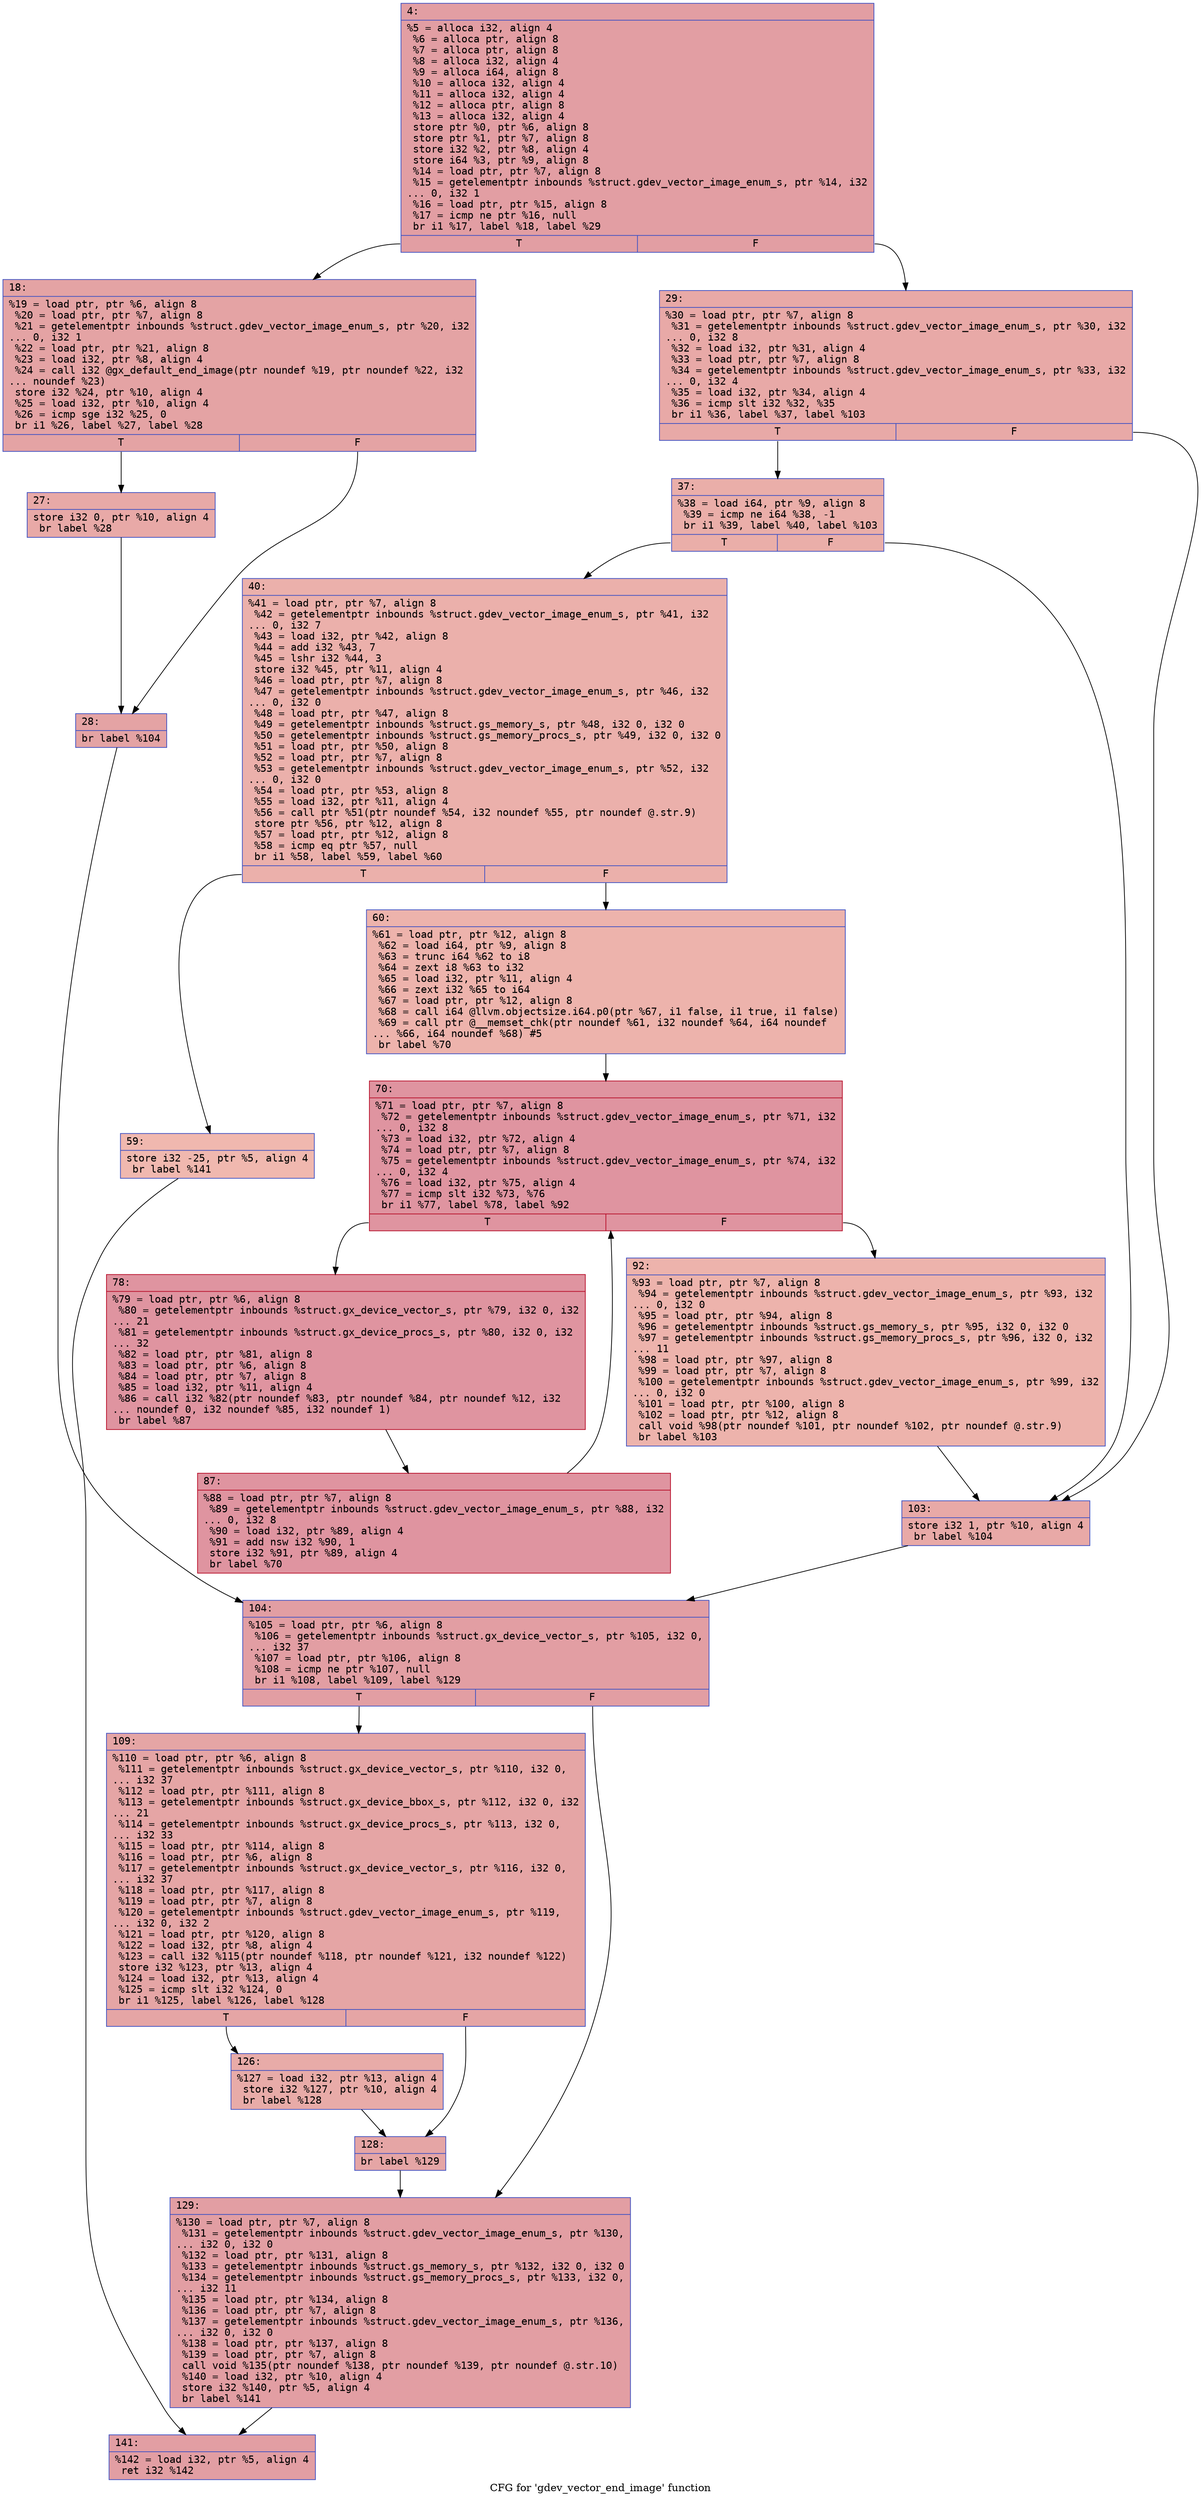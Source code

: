 digraph "CFG for 'gdev_vector_end_image' function" {
	label="CFG for 'gdev_vector_end_image' function";

	Node0x6000009ced00 [shape=record,color="#3d50c3ff", style=filled, fillcolor="#be242e70" fontname="Courier",label="{4:\l|  %5 = alloca i32, align 4\l  %6 = alloca ptr, align 8\l  %7 = alloca ptr, align 8\l  %8 = alloca i32, align 4\l  %9 = alloca i64, align 8\l  %10 = alloca i32, align 4\l  %11 = alloca i32, align 4\l  %12 = alloca ptr, align 8\l  %13 = alloca i32, align 4\l  store ptr %0, ptr %6, align 8\l  store ptr %1, ptr %7, align 8\l  store i32 %2, ptr %8, align 4\l  store i64 %3, ptr %9, align 8\l  %14 = load ptr, ptr %7, align 8\l  %15 = getelementptr inbounds %struct.gdev_vector_image_enum_s, ptr %14, i32\l... 0, i32 1\l  %16 = load ptr, ptr %15, align 8\l  %17 = icmp ne ptr %16, null\l  br i1 %17, label %18, label %29\l|{<s0>T|<s1>F}}"];
	Node0x6000009ced00:s0 -> Node0x6000009ced50[tooltip="4 -> 18\nProbability 62.50%" ];
	Node0x6000009ced00:s1 -> Node0x6000009cee40[tooltip="4 -> 29\nProbability 37.50%" ];
	Node0x6000009ced50 [shape=record,color="#3d50c3ff", style=filled, fillcolor="#c32e3170" fontname="Courier",label="{18:\l|  %19 = load ptr, ptr %6, align 8\l  %20 = load ptr, ptr %7, align 8\l  %21 = getelementptr inbounds %struct.gdev_vector_image_enum_s, ptr %20, i32\l... 0, i32 1\l  %22 = load ptr, ptr %21, align 8\l  %23 = load i32, ptr %8, align 4\l  %24 = call i32 @gx_default_end_image(ptr noundef %19, ptr noundef %22, i32\l... noundef %23)\l  store i32 %24, ptr %10, align 4\l  %25 = load i32, ptr %10, align 4\l  %26 = icmp sge i32 %25, 0\l  br i1 %26, label %27, label %28\l|{<s0>T|<s1>F}}"];
	Node0x6000009ced50:s0 -> Node0x6000009ceda0[tooltip="18 -> 27\nProbability 50.00%" ];
	Node0x6000009ced50:s1 -> Node0x6000009cedf0[tooltip="18 -> 28\nProbability 50.00%" ];
	Node0x6000009ceda0 [shape=record,color="#3d50c3ff", style=filled, fillcolor="#ca3b3770" fontname="Courier",label="{27:\l|  store i32 0, ptr %10, align 4\l  br label %28\l}"];
	Node0x6000009ceda0 -> Node0x6000009cedf0[tooltip="27 -> 28\nProbability 100.00%" ];
	Node0x6000009cedf0 [shape=record,color="#3d50c3ff", style=filled, fillcolor="#c32e3170" fontname="Courier",label="{28:\l|  br label %104\l}"];
	Node0x6000009cedf0 -> Node0x6000009cf160[tooltip="28 -> 104\nProbability 100.00%" ];
	Node0x6000009cee40 [shape=record,color="#3d50c3ff", style=filled, fillcolor="#ca3b3770" fontname="Courier",label="{29:\l|  %30 = load ptr, ptr %7, align 8\l  %31 = getelementptr inbounds %struct.gdev_vector_image_enum_s, ptr %30, i32\l... 0, i32 8\l  %32 = load i32, ptr %31, align 4\l  %33 = load ptr, ptr %7, align 8\l  %34 = getelementptr inbounds %struct.gdev_vector_image_enum_s, ptr %33, i32\l... 0, i32 4\l  %35 = load i32, ptr %34, align 4\l  %36 = icmp slt i32 %32, %35\l  br i1 %36, label %37, label %103\l|{<s0>T|<s1>F}}"];
	Node0x6000009cee40:s0 -> Node0x6000009cee90[tooltip="29 -> 37\nProbability 50.00%" ];
	Node0x6000009cee40:s1 -> Node0x6000009cf110[tooltip="29 -> 103\nProbability 50.00%" ];
	Node0x6000009cee90 [shape=record,color="#3d50c3ff", style=filled, fillcolor="#d0473d70" fontname="Courier",label="{37:\l|  %38 = load i64, ptr %9, align 8\l  %39 = icmp ne i64 %38, -1\l  br i1 %39, label %40, label %103\l|{<s0>T|<s1>F}}"];
	Node0x6000009cee90:s0 -> Node0x6000009ceee0[tooltip="37 -> 40\nProbability 62.50%" ];
	Node0x6000009cee90:s1 -> Node0x6000009cf110[tooltip="37 -> 103\nProbability 37.50%" ];
	Node0x6000009ceee0 [shape=record,color="#3d50c3ff", style=filled, fillcolor="#d24b4070" fontname="Courier",label="{40:\l|  %41 = load ptr, ptr %7, align 8\l  %42 = getelementptr inbounds %struct.gdev_vector_image_enum_s, ptr %41, i32\l... 0, i32 7\l  %43 = load i32, ptr %42, align 8\l  %44 = add i32 %43, 7\l  %45 = lshr i32 %44, 3\l  store i32 %45, ptr %11, align 4\l  %46 = load ptr, ptr %7, align 8\l  %47 = getelementptr inbounds %struct.gdev_vector_image_enum_s, ptr %46, i32\l... 0, i32 0\l  %48 = load ptr, ptr %47, align 8\l  %49 = getelementptr inbounds %struct.gs_memory_s, ptr %48, i32 0, i32 0\l  %50 = getelementptr inbounds %struct.gs_memory_procs_s, ptr %49, i32 0, i32 0\l  %51 = load ptr, ptr %50, align 8\l  %52 = load ptr, ptr %7, align 8\l  %53 = getelementptr inbounds %struct.gdev_vector_image_enum_s, ptr %52, i32\l... 0, i32 0\l  %54 = load ptr, ptr %53, align 8\l  %55 = load i32, ptr %11, align 4\l  %56 = call ptr %51(ptr noundef %54, i32 noundef %55, ptr noundef @.str.9)\l  store ptr %56, ptr %12, align 8\l  %57 = load ptr, ptr %12, align 8\l  %58 = icmp eq ptr %57, null\l  br i1 %58, label %59, label %60\l|{<s0>T|<s1>F}}"];
	Node0x6000009ceee0:s0 -> Node0x6000009cef30[tooltip="40 -> 59\nProbability 37.50%" ];
	Node0x6000009ceee0:s1 -> Node0x6000009cef80[tooltip="40 -> 60\nProbability 62.50%" ];
	Node0x6000009cef30 [shape=record,color="#3d50c3ff", style=filled, fillcolor="#dc5d4a70" fontname="Courier",label="{59:\l|  store i32 -25, ptr %5, align 4\l  br label %141\l}"];
	Node0x6000009cef30 -> Node0x6000009cf2f0[tooltip="59 -> 141\nProbability 100.00%" ];
	Node0x6000009cef80 [shape=record,color="#3d50c3ff", style=filled, fillcolor="#d6524470" fontname="Courier",label="{60:\l|  %61 = load ptr, ptr %12, align 8\l  %62 = load i64, ptr %9, align 8\l  %63 = trunc i64 %62 to i8\l  %64 = zext i8 %63 to i32\l  %65 = load i32, ptr %11, align 4\l  %66 = zext i32 %65 to i64\l  %67 = load ptr, ptr %12, align 8\l  %68 = call i64 @llvm.objectsize.i64.p0(ptr %67, i1 false, i1 true, i1 false)\l  %69 = call ptr @__memset_chk(ptr noundef %61, i32 noundef %64, i64 noundef\l... %66, i64 noundef %68) #5\l  br label %70\l}"];
	Node0x6000009cef80 -> Node0x6000009cefd0[tooltip="60 -> 70\nProbability 100.00%" ];
	Node0x6000009cefd0 [shape=record,color="#b70d28ff", style=filled, fillcolor="#b70d2870" fontname="Courier",label="{70:\l|  %71 = load ptr, ptr %7, align 8\l  %72 = getelementptr inbounds %struct.gdev_vector_image_enum_s, ptr %71, i32\l... 0, i32 8\l  %73 = load i32, ptr %72, align 4\l  %74 = load ptr, ptr %7, align 8\l  %75 = getelementptr inbounds %struct.gdev_vector_image_enum_s, ptr %74, i32\l... 0, i32 4\l  %76 = load i32, ptr %75, align 4\l  %77 = icmp slt i32 %73, %76\l  br i1 %77, label %78, label %92\l|{<s0>T|<s1>F}}"];
	Node0x6000009cefd0:s0 -> Node0x6000009cf020[tooltip="70 -> 78\nProbability 96.88%" ];
	Node0x6000009cefd0:s1 -> Node0x6000009cf0c0[tooltip="70 -> 92\nProbability 3.12%" ];
	Node0x6000009cf020 [shape=record,color="#b70d28ff", style=filled, fillcolor="#b70d2870" fontname="Courier",label="{78:\l|  %79 = load ptr, ptr %6, align 8\l  %80 = getelementptr inbounds %struct.gx_device_vector_s, ptr %79, i32 0, i32\l... 21\l  %81 = getelementptr inbounds %struct.gx_device_procs_s, ptr %80, i32 0, i32\l... 32\l  %82 = load ptr, ptr %81, align 8\l  %83 = load ptr, ptr %6, align 8\l  %84 = load ptr, ptr %7, align 8\l  %85 = load i32, ptr %11, align 4\l  %86 = call i32 %82(ptr noundef %83, ptr noundef %84, ptr noundef %12, i32\l... noundef 0, i32 noundef %85, i32 noundef 1)\l  br label %87\l}"];
	Node0x6000009cf020 -> Node0x6000009cf070[tooltip="78 -> 87\nProbability 100.00%" ];
	Node0x6000009cf070 [shape=record,color="#b70d28ff", style=filled, fillcolor="#b70d2870" fontname="Courier",label="{87:\l|  %88 = load ptr, ptr %7, align 8\l  %89 = getelementptr inbounds %struct.gdev_vector_image_enum_s, ptr %88, i32\l... 0, i32 8\l  %90 = load i32, ptr %89, align 4\l  %91 = add nsw i32 %90, 1\l  store i32 %91, ptr %89, align 4\l  br label %70\l}"];
	Node0x6000009cf070 -> Node0x6000009cefd0[tooltip="87 -> 70\nProbability 100.00%" ];
	Node0x6000009cf0c0 [shape=record,color="#3d50c3ff", style=filled, fillcolor="#d6524470" fontname="Courier",label="{92:\l|  %93 = load ptr, ptr %7, align 8\l  %94 = getelementptr inbounds %struct.gdev_vector_image_enum_s, ptr %93, i32\l... 0, i32 0\l  %95 = load ptr, ptr %94, align 8\l  %96 = getelementptr inbounds %struct.gs_memory_s, ptr %95, i32 0, i32 0\l  %97 = getelementptr inbounds %struct.gs_memory_procs_s, ptr %96, i32 0, i32\l... 11\l  %98 = load ptr, ptr %97, align 8\l  %99 = load ptr, ptr %7, align 8\l  %100 = getelementptr inbounds %struct.gdev_vector_image_enum_s, ptr %99, i32\l... 0, i32 0\l  %101 = load ptr, ptr %100, align 8\l  %102 = load ptr, ptr %12, align 8\l  call void %98(ptr noundef %101, ptr noundef %102, ptr noundef @.str.9)\l  br label %103\l}"];
	Node0x6000009cf0c0 -> Node0x6000009cf110[tooltip="92 -> 103\nProbability 100.00%" ];
	Node0x6000009cf110 [shape=record,color="#3d50c3ff", style=filled, fillcolor="#ca3b3770" fontname="Courier",label="{103:\l|  store i32 1, ptr %10, align 4\l  br label %104\l}"];
	Node0x6000009cf110 -> Node0x6000009cf160[tooltip="103 -> 104\nProbability 100.00%" ];
	Node0x6000009cf160 [shape=record,color="#3d50c3ff", style=filled, fillcolor="#be242e70" fontname="Courier",label="{104:\l|  %105 = load ptr, ptr %6, align 8\l  %106 = getelementptr inbounds %struct.gx_device_vector_s, ptr %105, i32 0,\l... i32 37\l  %107 = load ptr, ptr %106, align 8\l  %108 = icmp ne ptr %107, null\l  br i1 %108, label %109, label %129\l|{<s0>T|<s1>F}}"];
	Node0x6000009cf160:s0 -> Node0x6000009cf1b0[tooltip="104 -> 109\nProbability 62.50%" ];
	Node0x6000009cf160:s1 -> Node0x6000009cf2a0[tooltip="104 -> 129\nProbability 37.50%" ];
	Node0x6000009cf1b0 [shape=record,color="#3d50c3ff", style=filled, fillcolor="#c5333470" fontname="Courier",label="{109:\l|  %110 = load ptr, ptr %6, align 8\l  %111 = getelementptr inbounds %struct.gx_device_vector_s, ptr %110, i32 0,\l... i32 37\l  %112 = load ptr, ptr %111, align 8\l  %113 = getelementptr inbounds %struct.gx_device_bbox_s, ptr %112, i32 0, i32\l... 21\l  %114 = getelementptr inbounds %struct.gx_device_procs_s, ptr %113, i32 0,\l... i32 33\l  %115 = load ptr, ptr %114, align 8\l  %116 = load ptr, ptr %6, align 8\l  %117 = getelementptr inbounds %struct.gx_device_vector_s, ptr %116, i32 0,\l... i32 37\l  %118 = load ptr, ptr %117, align 8\l  %119 = load ptr, ptr %7, align 8\l  %120 = getelementptr inbounds %struct.gdev_vector_image_enum_s, ptr %119,\l... i32 0, i32 2\l  %121 = load ptr, ptr %120, align 8\l  %122 = load i32, ptr %8, align 4\l  %123 = call i32 %115(ptr noundef %118, ptr noundef %121, i32 noundef %122)\l  store i32 %123, ptr %13, align 4\l  %124 = load i32, ptr %13, align 4\l  %125 = icmp slt i32 %124, 0\l  br i1 %125, label %126, label %128\l|{<s0>T|<s1>F}}"];
	Node0x6000009cf1b0:s0 -> Node0x6000009cf200[tooltip="109 -> 126\nProbability 37.50%" ];
	Node0x6000009cf1b0:s1 -> Node0x6000009cf250[tooltip="109 -> 128\nProbability 62.50%" ];
	Node0x6000009cf200 [shape=record,color="#3d50c3ff", style=filled, fillcolor="#cc403a70" fontname="Courier",label="{126:\l|  %127 = load i32, ptr %13, align 4\l  store i32 %127, ptr %10, align 4\l  br label %128\l}"];
	Node0x6000009cf200 -> Node0x6000009cf250[tooltip="126 -> 128\nProbability 100.00%" ];
	Node0x6000009cf250 [shape=record,color="#3d50c3ff", style=filled, fillcolor="#c5333470" fontname="Courier",label="{128:\l|  br label %129\l}"];
	Node0x6000009cf250 -> Node0x6000009cf2a0[tooltip="128 -> 129\nProbability 100.00%" ];
	Node0x6000009cf2a0 [shape=record,color="#3d50c3ff", style=filled, fillcolor="#be242e70" fontname="Courier",label="{129:\l|  %130 = load ptr, ptr %7, align 8\l  %131 = getelementptr inbounds %struct.gdev_vector_image_enum_s, ptr %130,\l... i32 0, i32 0\l  %132 = load ptr, ptr %131, align 8\l  %133 = getelementptr inbounds %struct.gs_memory_s, ptr %132, i32 0, i32 0\l  %134 = getelementptr inbounds %struct.gs_memory_procs_s, ptr %133, i32 0,\l... i32 11\l  %135 = load ptr, ptr %134, align 8\l  %136 = load ptr, ptr %7, align 8\l  %137 = getelementptr inbounds %struct.gdev_vector_image_enum_s, ptr %136,\l... i32 0, i32 0\l  %138 = load ptr, ptr %137, align 8\l  %139 = load ptr, ptr %7, align 8\l  call void %135(ptr noundef %138, ptr noundef %139, ptr noundef @.str.10)\l  %140 = load i32, ptr %10, align 4\l  store i32 %140, ptr %5, align 4\l  br label %141\l}"];
	Node0x6000009cf2a0 -> Node0x6000009cf2f0[tooltip="129 -> 141\nProbability 100.00%" ];
	Node0x6000009cf2f0 [shape=record,color="#3d50c3ff", style=filled, fillcolor="#be242e70" fontname="Courier",label="{141:\l|  %142 = load i32, ptr %5, align 4\l  ret i32 %142\l}"];
}

